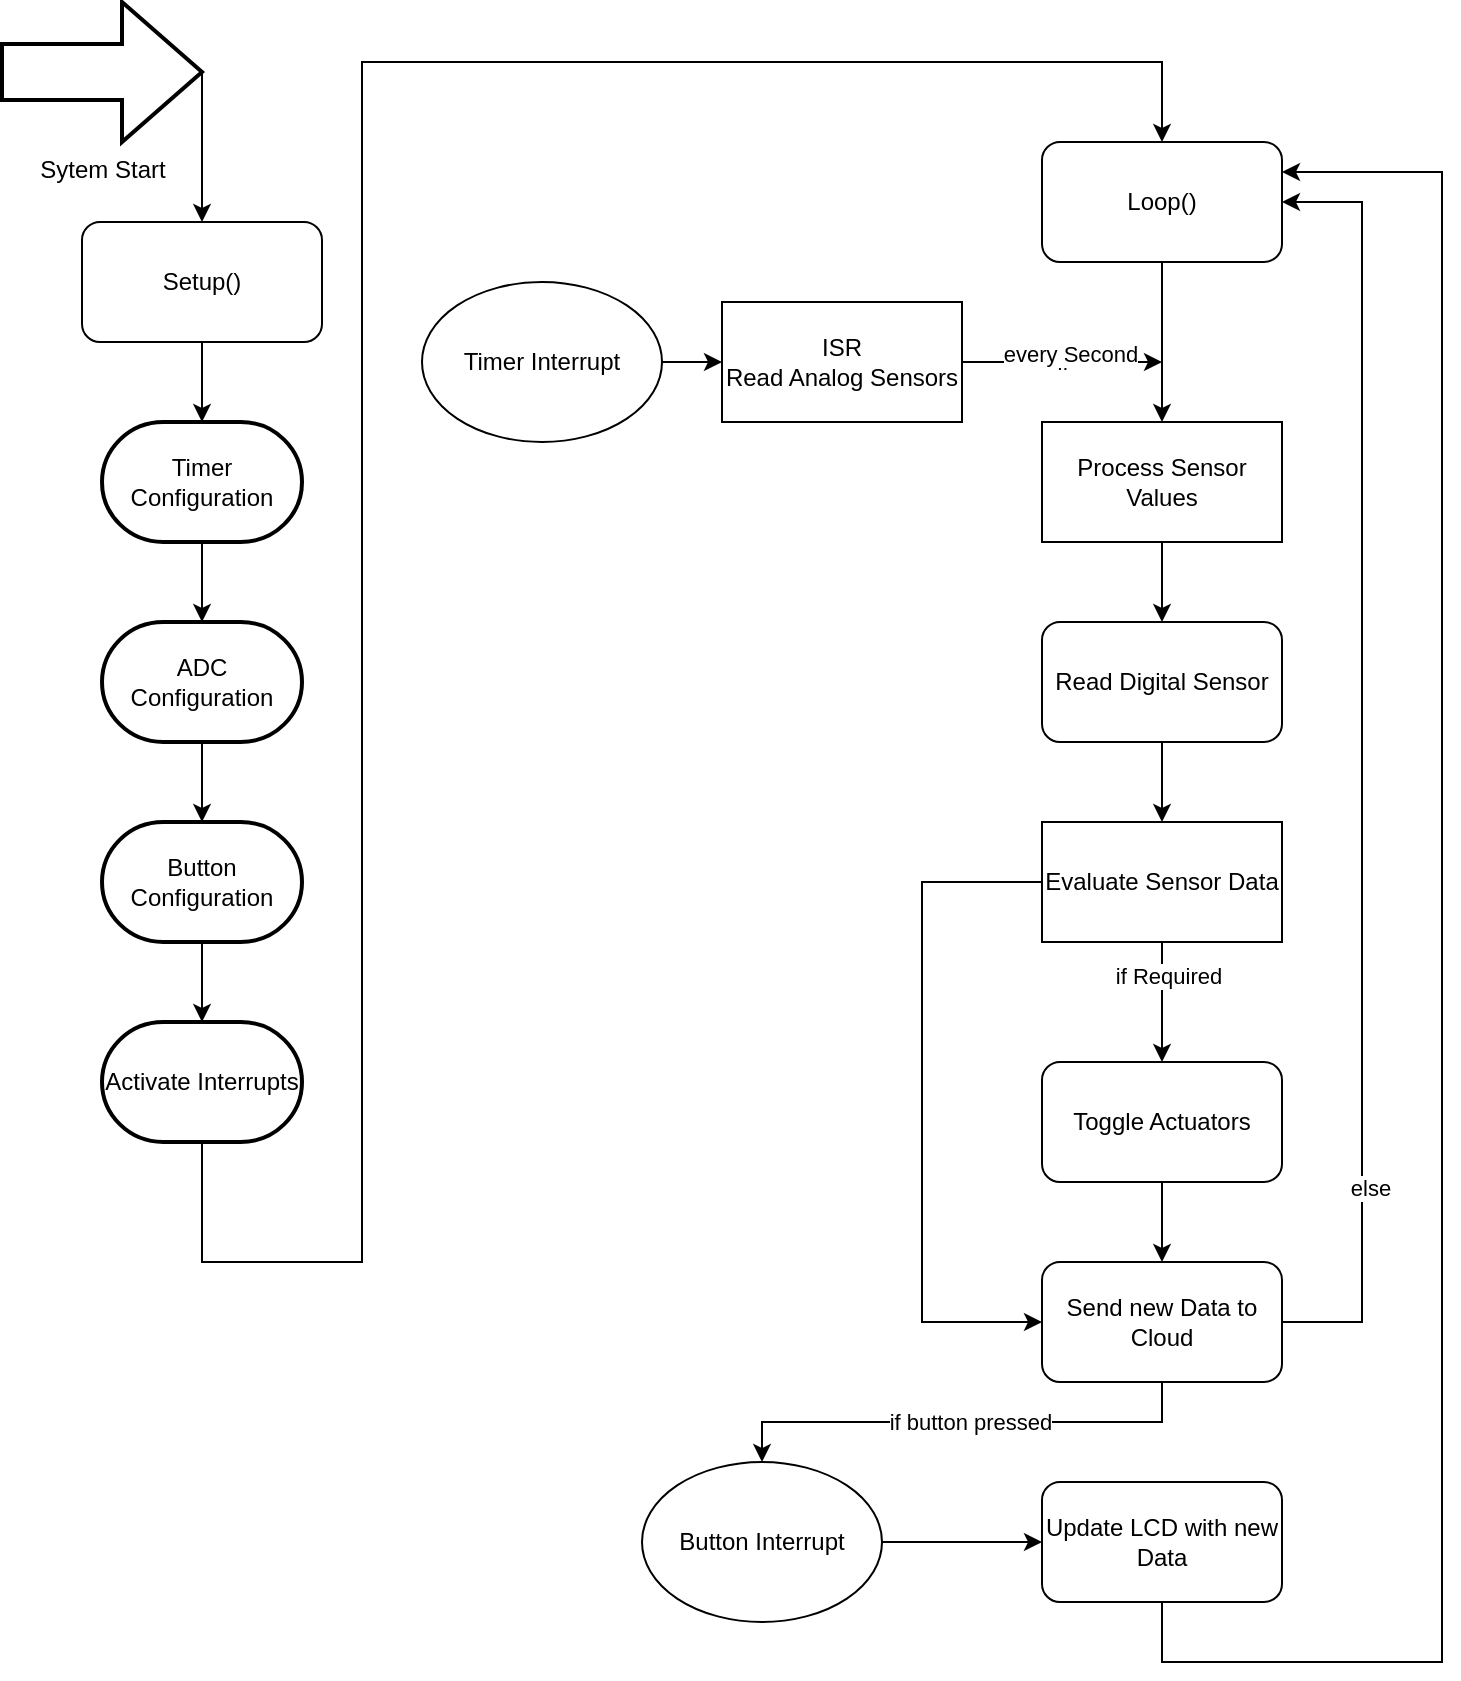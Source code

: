 <mxfile version="24.0.1" type="github">
  <diagram name="Page-1" id="_Yn8_aBUYmz-RgHsO8C5">
    <mxGraphModel dx="1434" dy="774" grid="1" gridSize="10" guides="1" tooltips="1" connect="1" arrows="1" fold="1" page="1" pageScale="1" pageWidth="850" pageHeight="1100" math="0" shadow="0">
      <root>
        <mxCell id="0" />
        <mxCell id="1" parent="0" />
        <mxCell id="TbFdYdCAwl8NGA-aM3gF-1" value="Setup()" style="rounded=1;whiteSpace=wrap;html=1;" vertex="1" parent="1">
          <mxGeometry x="120" y="120" width="120" height="60" as="geometry" />
        </mxCell>
        <mxCell id="TbFdYdCAwl8NGA-aM3gF-3" value="Timer Configuration" style="strokeWidth=2;html=1;shape=mxgraph.flowchart.terminator;whiteSpace=wrap;" vertex="1" parent="1">
          <mxGeometry x="130" y="220" width="100" height="60" as="geometry" />
        </mxCell>
        <mxCell id="TbFdYdCAwl8NGA-aM3gF-4" value="ADC Configuration" style="strokeWidth=2;html=1;shape=mxgraph.flowchart.terminator;whiteSpace=wrap;" vertex="1" parent="1">
          <mxGeometry x="130" y="320" width="100" height="60" as="geometry" />
        </mxCell>
        <mxCell id="TbFdYdCAwl8NGA-aM3gF-5" value="Button Configuration" style="strokeWidth=2;html=1;shape=mxgraph.flowchart.terminator;whiteSpace=wrap;" vertex="1" parent="1">
          <mxGeometry x="130" y="420" width="100" height="60" as="geometry" />
        </mxCell>
        <mxCell id="TbFdYdCAwl8NGA-aM3gF-6" value="Activate Interrupts" style="strokeWidth=2;html=1;shape=mxgraph.flowchart.terminator;whiteSpace=wrap;" vertex="1" parent="1">
          <mxGeometry x="130" y="520" width="100" height="60" as="geometry" />
        </mxCell>
        <mxCell id="TbFdYdCAwl8NGA-aM3gF-7" value="" style="endArrow=classic;html=1;rounded=0;exitX=0.5;exitY=1;exitDx=0;exitDy=0;" edge="1" parent="1" source="TbFdYdCAwl8NGA-aM3gF-1" target="TbFdYdCAwl8NGA-aM3gF-3">
          <mxGeometry width="50" height="50" relative="1" as="geometry">
            <mxPoint x="400" y="430" as="sourcePoint" />
            <mxPoint x="450" y="380" as="targetPoint" />
          </mxGeometry>
        </mxCell>
        <mxCell id="TbFdYdCAwl8NGA-aM3gF-8" value="" style="endArrow=classic;html=1;rounded=0;exitX=0.5;exitY=1;exitDx=0;exitDy=0;exitPerimeter=0;" edge="1" parent="1" source="TbFdYdCAwl8NGA-aM3gF-3">
          <mxGeometry width="50" height="50" relative="1" as="geometry">
            <mxPoint x="400" y="430" as="sourcePoint" />
            <mxPoint x="180" y="320" as="targetPoint" />
          </mxGeometry>
        </mxCell>
        <mxCell id="TbFdYdCAwl8NGA-aM3gF-9" value="" style="endArrow=classic;html=1;rounded=0;exitX=0.5;exitY=1;exitDx=0;exitDy=0;exitPerimeter=0;entryX=0.5;entryY=0;entryDx=0;entryDy=0;entryPerimeter=0;" edge="1" parent="1" source="TbFdYdCAwl8NGA-aM3gF-4" target="TbFdYdCAwl8NGA-aM3gF-5">
          <mxGeometry width="50" height="50" relative="1" as="geometry">
            <mxPoint x="400" y="430" as="sourcePoint" />
            <mxPoint x="450" y="380" as="targetPoint" />
          </mxGeometry>
        </mxCell>
        <mxCell id="TbFdYdCAwl8NGA-aM3gF-10" value="" style="endArrow=classic;html=1;rounded=0;exitX=0.5;exitY=1;exitDx=0;exitDy=0;exitPerimeter=0;entryX=0.5;entryY=0;entryDx=0;entryDy=0;entryPerimeter=0;" edge="1" parent="1" source="TbFdYdCAwl8NGA-aM3gF-5" target="TbFdYdCAwl8NGA-aM3gF-6">
          <mxGeometry width="50" height="50" relative="1" as="geometry">
            <mxPoint x="400" y="430" as="sourcePoint" />
            <mxPoint x="450" y="380" as="targetPoint" />
          </mxGeometry>
        </mxCell>
        <mxCell id="TbFdYdCAwl8NGA-aM3gF-12" value="" style="endArrow=classic;html=1;rounded=0;exitX=1;exitY=0.5;exitDx=0;exitDy=0;exitPerimeter=0;" edge="1" parent="1" source="TbFdYdCAwl8NGA-aM3gF-13" target="TbFdYdCAwl8NGA-aM3gF-1">
          <mxGeometry width="50" height="50" relative="1" as="geometry">
            <mxPoint x="180" y="70" as="sourcePoint" />
            <mxPoint x="450" y="320" as="targetPoint" />
          </mxGeometry>
        </mxCell>
        <mxCell id="TbFdYdCAwl8NGA-aM3gF-13" value="Sytem Start" style="verticalLabelPosition=bottom;verticalAlign=top;html=1;strokeWidth=2;shape=mxgraph.arrows2.arrow;dy=0.6;dx=40;notch=0;" vertex="1" parent="1">
          <mxGeometry x="80" y="10" width="100" height="70" as="geometry" />
        </mxCell>
        <mxCell id="TbFdYdCAwl8NGA-aM3gF-14" value="Loop()" style="rounded=1;whiteSpace=wrap;html=1;" vertex="1" parent="1">
          <mxGeometry x="600" y="80" width="120" height="60" as="geometry" />
        </mxCell>
        <mxCell id="TbFdYdCAwl8NGA-aM3gF-15" value="" style="endArrow=classic;html=1;rounded=0;exitX=0.5;exitY=1;exitDx=0;exitDy=0;exitPerimeter=0;entryX=0.5;entryY=0;entryDx=0;entryDy=0;" edge="1" parent="1" source="TbFdYdCAwl8NGA-aM3gF-6" target="TbFdYdCAwl8NGA-aM3gF-14">
          <mxGeometry width="50" height="50" relative="1" as="geometry">
            <mxPoint x="400" y="370" as="sourcePoint" />
            <mxPoint x="450" y="320" as="targetPoint" />
            <Array as="points">
              <mxPoint x="180" y="640" />
              <mxPoint x="260" y="640" />
              <mxPoint x="260" y="40" />
              <mxPoint x="660" y="40" />
            </Array>
          </mxGeometry>
        </mxCell>
        <mxCell id="TbFdYdCAwl8NGA-aM3gF-16" value="Timer Interrupt" style="ellipse;whiteSpace=wrap;html=1;" vertex="1" parent="1">
          <mxGeometry x="290" y="150" width="120" height="80" as="geometry" />
        </mxCell>
        <mxCell id="TbFdYdCAwl8NGA-aM3gF-17" value="Process Sensor Values" style="rounded=0;whiteSpace=wrap;html=1;" vertex="1" parent="1">
          <mxGeometry x="600" y="220" width="120" height="60" as="geometry" />
        </mxCell>
        <mxCell id="TbFdYdCAwl8NGA-aM3gF-18" value="&lt;div&gt;ISR&lt;/div&gt;&lt;div&gt;Read Analog Sensors&lt;br&gt;&lt;/div&gt;" style="rounded=0;whiteSpace=wrap;html=1;" vertex="1" parent="1">
          <mxGeometry x="440" y="160" width="120" height="60" as="geometry" />
        </mxCell>
        <mxCell id="TbFdYdCAwl8NGA-aM3gF-19" value="if" style="endArrow=classic;html=1;rounded=0;exitX=1;exitY=0.5;exitDx=0;exitDy=0;" edge="1" parent="1" source="TbFdYdCAwl8NGA-aM3gF-18">
          <mxGeometry width="50" height="50" relative="1" as="geometry">
            <mxPoint x="400" y="370" as="sourcePoint" />
            <mxPoint x="660" y="190" as="targetPoint" />
          </mxGeometry>
        </mxCell>
        <mxCell id="TbFdYdCAwl8NGA-aM3gF-21" value="every Second" style="edgeLabel;html=1;align=center;verticalAlign=middle;resizable=0;points=[];" vertex="1" connectable="0" parent="TbFdYdCAwl8NGA-aM3gF-19">
          <mxGeometry x="0.08" y="4" relative="1" as="geometry">
            <mxPoint as="offset" />
          </mxGeometry>
        </mxCell>
        <mxCell id="TbFdYdCAwl8NGA-aM3gF-20" value="" style="endArrow=classic;html=1;rounded=0;exitX=0.5;exitY=1;exitDx=0;exitDy=0;" edge="1" parent="1" source="TbFdYdCAwl8NGA-aM3gF-14" target="TbFdYdCAwl8NGA-aM3gF-17">
          <mxGeometry width="50" height="50" relative="1" as="geometry">
            <mxPoint x="400" y="370" as="sourcePoint" />
            <mxPoint x="450" y="320" as="targetPoint" />
          </mxGeometry>
        </mxCell>
        <mxCell id="TbFdYdCAwl8NGA-aM3gF-22" value="Read Digital Sensor" style="rounded=1;whiteSpace=wrap;html=1;" vertex="1" parent="1">
          <mxGeometry x="600" y="320" width="120" height="60" as="geometry" />
        </mxCell>
        <mxCell id="TbFdYdCAwl8NGA-aM3gF-23" value="" style="endArrow=classic;html=1;rounded=0;exitX=0.5;exitY=1;exitDx=0;exitDy=0;entryX=0.5;entryY=0;entryDx=0;entryDy=0;" edge="1" parent="1" source="TbFdYdCAwl8NGA-aM3gF-17" target="TbFdYdCAwl8NGA-aM3gF-22">
          <mxGeometry width="50" height="50" relative="1" as="geometry">
            <mxPoint x="400" y="370" as="sourcePoint" />
            <mxPoint x="450" y="320" as="targetPoint" />
          </mxGeometry>
        </mxCell>
        <mxCell id="TbFdYdCAwl8NGA-aM3gF-24" value="Evaluate Sensor Data" style="rounded=0;whiteSpace=wrap;html=1;" vertex="1" parent="1">
          <mxGeometry x="600" y="420" width="120" height="60" as="geometry" />
        </mxCell>
        <mxCell id="TbFdYdCAwl8NGA-aM3gF-25" value="" style="endArrow=classic;html=1;rounded=0;exitX=0.5;exitY=1;exitDx=0;exitDy=0;entryX=0.5;entryY=0;entryDx=0;entryDy=0;" edge="1" parent="1" source="TbFdYdCAwl8NGA-aM3gF-22" target="TbFdYdCAwl8NGA-aM3gF-24">
          <mxGeometry width="50" height="50" relative="1" as="geometry">
            <mxPoint x="400" y="400" as="sourcePoint" />
            <mxPoint x="450" y="350" as="targetPoint" />
          </mxGeometry>
        </mxCell>
        <mxCell id="TbFdYdCAwl8NGA-aM3gF-26" value="" style="endArrow=classic;html=1;rounded=0;exitX=0.5;exitY=1;exitDx=0;exitDy=0;" edge="1" parent="1" source="TbFdYdCAwl8NGA-aM3gF-24">
          <mxGeometry width="50" height="50" relative="1" as="geometry">
            <mxPoint x="400" y="400" as="sourcePoint" />
            <mxPoint x="660" y="540" as="targetPoint" />
          </mxGeometry>
        </mxCell>
        <mxCell id="TbFdYdCAwl8NGA-aM3gF-27" value="if Required" style="edgeLabel;html=1;align=center;verticalAlign=middle;resizable=0;points=[];" vertex="1" connectable="0" parent="TbFdYdCAwl8NGA-aM3gF-26">
          <mxGeometry x="-0.433" y="3" relative="1" as="geometry">
            <mxPoint as="offset" />
          </mxGeometry>
        </mxCell>
        <mxCell id="TbFdYdCAwl8NGA-aM3gF-29" value="Toggle Actuators" style="rounded=1;whiteSpace=wrap;html=1;" vertex="1" parent="1">
          <mxGeometry x="600" y="540" width="120" height="60" as="geometry" />
        </mxCell>
        <mxCell id="TbFdYdCAwl8NGA-aM3gF-30" value="" style="endArrow=classic;html=1;rounded=0;exitX=0;exitY=0.5;exitDx=0;exitDy=0;entryX=0;entryY=0.5;entryDx=0;entryDy=0;" edge="1" parent="1" source="TbFdYdCAwl8NGA-aM3gF-24" target="TbFdYdCAwl8NGA-aM3gF-31">
          <mxGeometry width="50" height="50" relative="1" as="geometry">
            <mxPoint x="400" y="400" as="sourcePoint" />
            <mxPoint x="600" y="660" as="targetPoint" />
            <Array as="points">
              <mxPoint x="540" y="450" />
              <mxPoint x="540" y="670" />
            </Array>
          </mxGeometry>
        </mxCell>
        <mxCell id="TbFdYdCAwl8NGA-aM3gF-31" value="Send new Data to Cloud" style="rounded=1;whiteSpace=wrap;html=1;" vertex="1" parent="1">
          <mxGeometry x="600" y="640" width="120" height="60" as="geometry" />
        </mxCell>
        <mxCell id="TbFdYdCAwl8NGA-aM3gF-32" value="" style="endArrow=classic;html=1;rounded=0;exitX=0.5;exitY=1;exitDx=0;exitDy=0;entryX=0.5;entryY=0;entryDx=0;entryDy=0;" edge="1" parent="1" source="TbFdYdCAwl8NGA-aM3gF-29" target="TbFdYdCAwl8NGA-aM3gF-31">
          <mxGeometry width="50" height="50" relative="1" as="geometry">
            <mxPoint x="400" y="430" as="sourcePoint" />
            <mxPoint x="450" y="380" as="targetPoint" />
          </mxGeometry>
        </mxCell>
        <mxCell id="TbFdYdCAwl8NGA-aM3gF-34" value="" style="endArrow=classic;html=1;rounded=0;exitX=1;exitY=0.5;exitDx=0;exitDy=0;entryX=0;entryY=0.5;entryDx=0;entryDy=0;" edge="1" parent="1" source="TbFdYdCAwl8NGA-aM3gF-16" target="TbFdYdCAwl8NGA-aM3gF-18">
          <mxGeometry width="50" height="50" relative="1" as="geometry">
            <mxPoint x="400" y="460" as="sourcePoint" />
            <mxPoint x="450" y="410" as="targetPoint" />
          </mxGeometry>
        </mxCell>
        <mxCell id="TbFdYdCAwl8NGA-aM3gF-35" value="Button Interrupt" style="ellipse;whiteSpace=wrap;html=1;" vertex="1" parent="1">
          <mxGeometry x="400" y="740" width="120" height="80" as="geometry" />
        </mxCell>
        <mxCell id="TbFdYdCAwl8NGA-aM3gF-36" value="Update LCD with new Data" style="rounded=1;whiteSpace=wrap;html=1;" vertex="1" parent="1">
          <mxGeometry x="600" y="750" width="120" height="60" as="geometry" />
        </mxCell>
        <mxCell id="TbFdYdCAwl8NGA-aM3gF-38" value="" style="endArrow=classic;html=1;rounded=0;exitX=1;exitY=0.5;exitDx=0;exitDy=0;entryX=0;entryY=0.5;entryDx=0;entryDy=0;" edge="1" parent="1" source="TbFdYdCAwl8NGA-aM3gF-35" target="TbFdYdCAwl8NGA-aM3gF-36">
          <mxGeometry width="50" height="50" relative="1" as="geometry">
            <mxPoint x="400" y="670" as="sourcePoint" />
            <mxPoint x="450" y="620" as="targetPoint" />
          </mxGeometry>
        </mxCell>
        <mxCell id="TbFdYdCAwl8NGA-aM3gF-39" value="" style="endArrow=classic;html=1;rounded=0;exitX=0.5;exitY=1;exitDx=0;exitDy=0;entryX=0.5;entryY=0;entryDx=0;entryDy=0;" edge="1" parent="1" source="TbFdYdCAwl8NGA-aM3gF-31" target="TbFdYdCAwl8NGA-aM3gF-35">
          <mxGeometry width="50" height="50" relative="1" as="geometry">
            <mxPoint x="400" y="670" as="sourcePoint" />
            <mxPoint x="450" y="620" as="targetPoint" />
            <Array as="points">
              <mxPoint x="660" y="720" />
              <mxPoint x="460" y="720" />
            </Array>
          </mxGeometry>
        </mxCell>
        <mxCell id="TbFdYdCAwl8NGA-aM3gF-40" value="if button pressed" style="edgeLabel;html=1;align=center;verticalAlign=middle;resizable=0;points=[];" vertex="1" connectable="0" parent="TbFdYdCAwl8NGA-aM3gF-39">
          <mxGeometry x="-0.033" relative="1" as="geometry">
            <mxPoint as="offset" />
          </mxGeometry>
        </mxCell>
        <mxCell id="TbFdYdCAwl8NGA-aM3gF-41" value="" style="endArrow=classic;html=1;rounded=0;exitX=1;exitY=0.5;exitDx=0;exitDy=0;entryX=1;entryY=0.5;entryDx=0;entryDy=0;" edge="1" parent="1" source="TbFdYdCAwl8NGA-aM3gF-31" target="TbFdYdCAwl8NGA-aM3gF-14">
          <mxGeometry width="50" height="50" relative="1" as="geometry">
            <mxPoint x="400" y="640" as="sourcePoint" />
            <mxPoint x="790" y="250" as="targetPoint" />
            <Array as="points">
              <mxPoint x="760" y="670" />
              <mxPoint x="760" y="110" />
            </Array>
          </mxGeometry>
        </mxCell>
        <mxCell id="TbFdYdCAwl8NGA-aM3gF-42" value="else" style="edgeLabel;html=1;align=center;verticalAlign=middle;resizable=0;points=[];" vertex="1" connectable="0" parent="TbFdYdCAwl8NGA-aM3gF-41">
          <mxGeometry x="-0.666" y="-4" relative="1" as="geometry">
            <mxPoint as="offset" />
          </mxGeometry>
        </mxCell>
        <mxCell id="TbFdYdCAwl8NGA-aM3gF-43" value="" style="endArrow=classic;html=1;rounded=0;exitX=0.5;exitY=1;exitDx=0;exitDy=0;entryX=1;entryY=0.25;entryDx=0;entryDy=0;" edge="1" parent="1" source="TbFdYdCAwl8NGA-aM3gF-36" target="TbFdYdCAwl8NGA-aM3gF-14">
          <mxGeometry width="50" height="50" relative="1" as="geometry">
            <mxPoint x="400" y="580" as="sourcePoint" />
            <mxPoint x="790" y="170" as="targetPoint" />
            <Array as="points">
              <mxPoint x="660" y="840" />
              <mxPoint x="800" y="840" />
              <mxPoint x="800" y="95" />
            </Array>
          </mxGeometry>
        </mxCell>
      </root>
    </mxGraphModel>
  </diagram>
</mxfile>
